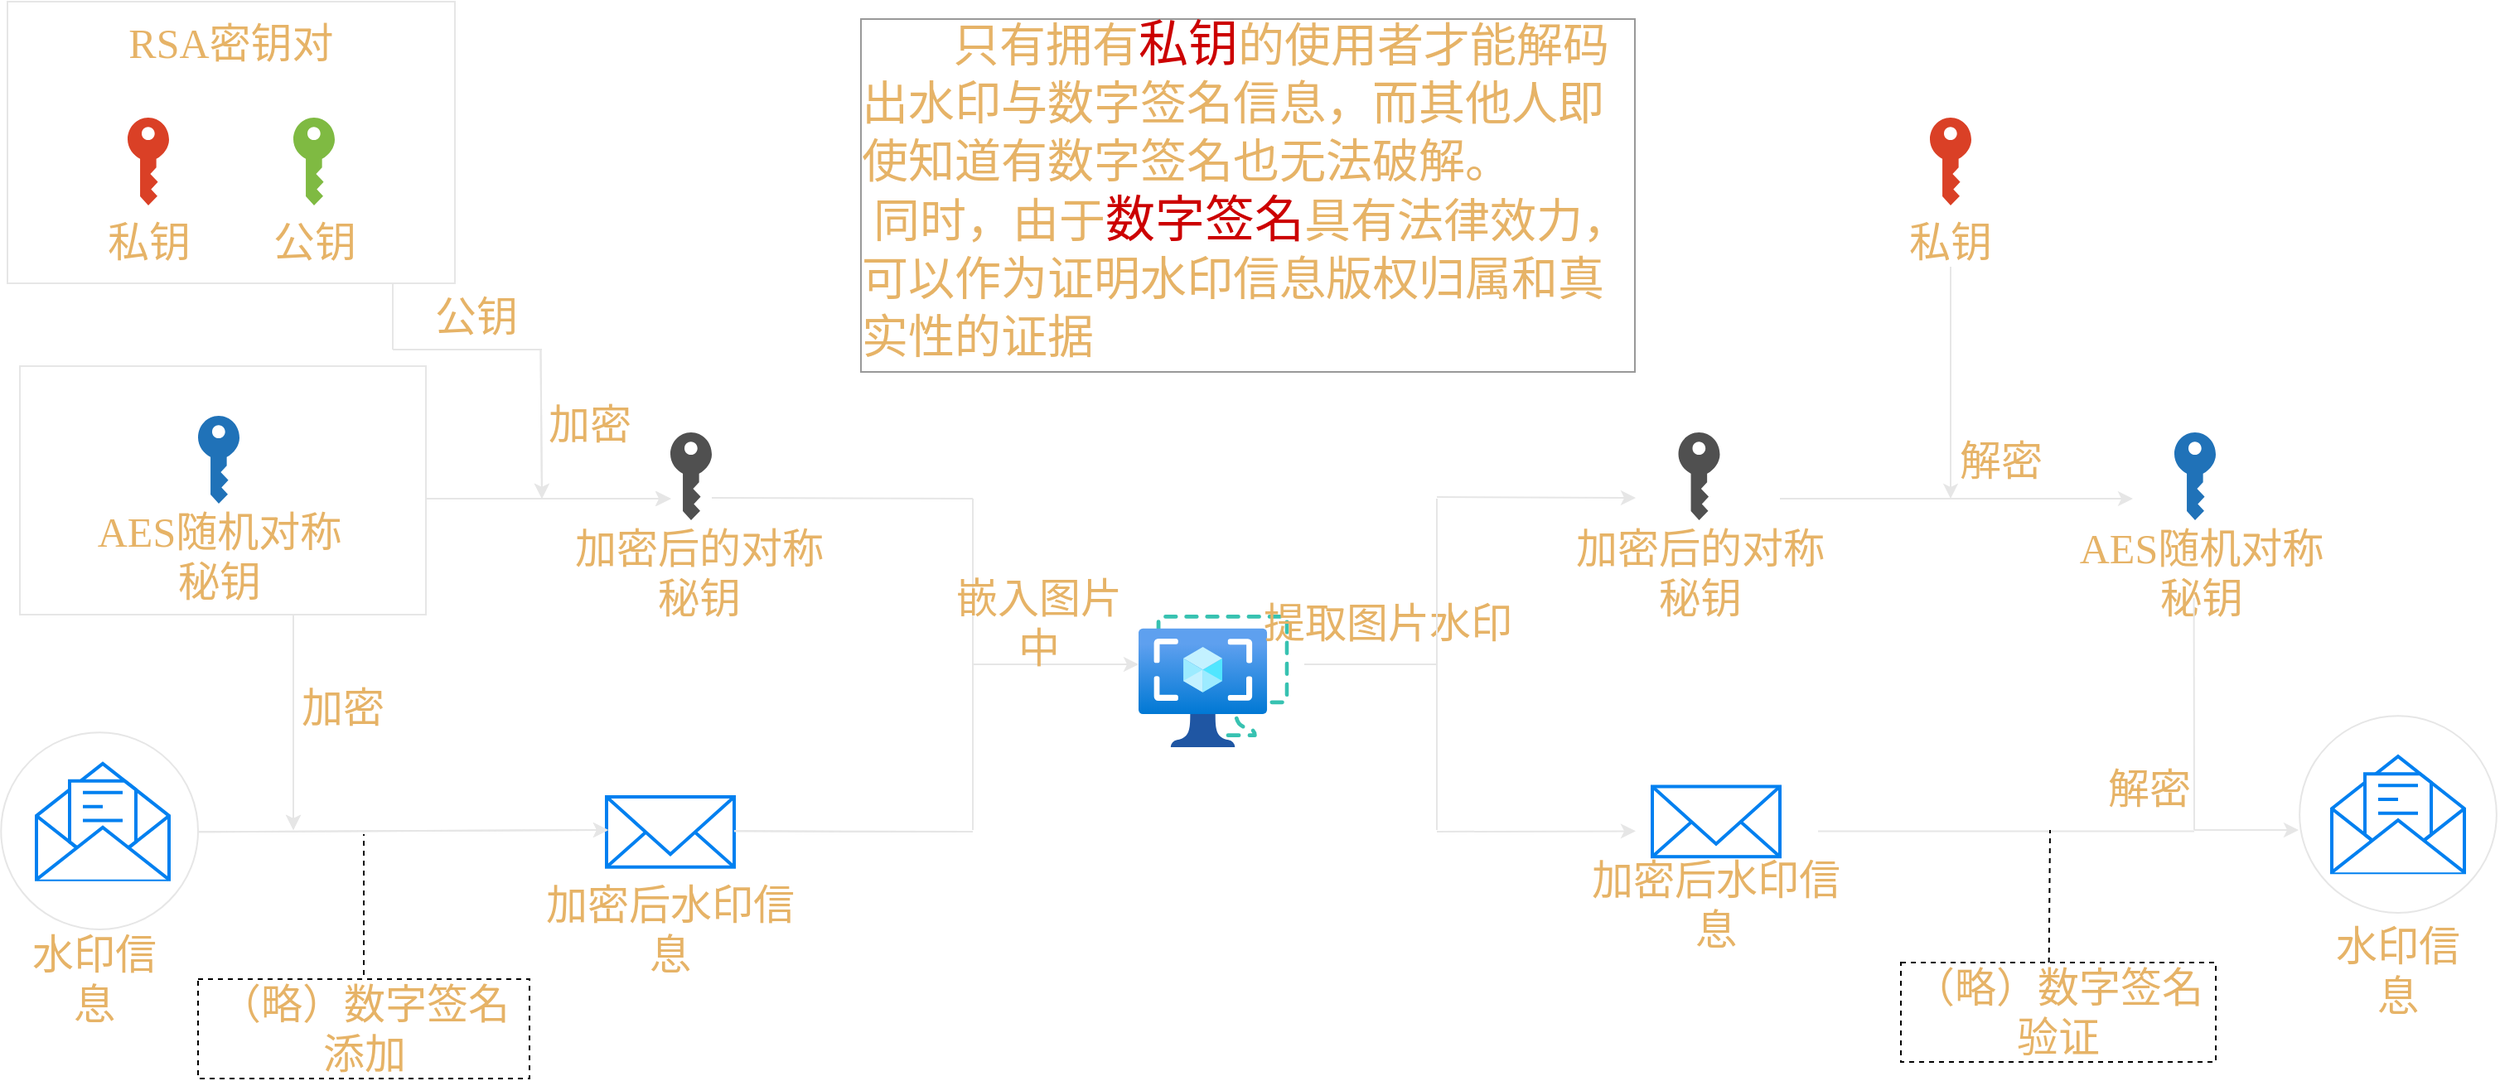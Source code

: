 <mxfile version="21.3.2" type="github">
  <diagram name="第 1 页" id="9ZQMBSNqEJyWweOZvk2d">
    <mxGraphModel dx="2571" dy="1174" grid="1" gridSize="10" guides="1" tooltips="1" connect="1" arrows="1" fold="1" page="1" pageScale="1" pageWidth="827" pageHeight="1169" background="none" math="0" shadow="0">
      <root>
        <mxCell id="0" />
        <mxCell id="1" parent="0" />
        <mxCell id="jOD9YhsrQ2TTCiBh0nuF-65" value="" style="ellipse;whiteSpace=wrap;html=1;aspect=fixed;rounded=0;fontFamily=得意黑;fontSize=25;fontColor=#999999;fillColor=none;gradientColor=none;strokeColor=#E6E6E6;" parent="1" vertex="1">
          <mxGeometry x="640.57" y="831.14" width="118.86" height="118.86" as="geometry" />
        </mxCell>
        <mxCell id="jOD9YhsrQ2TTCiBh0nuF-58" value="&lt;font style=&quot;font-size: 25px;&quot;&gt;（略）数字签名添加&lt;/font&gt;" style="rounded=0;whiteSpace=wrap;html=1;fontFamily=得意黑;fontSize=25;fontColor=#E6B367;fillColor=none;gradientColor=none;dashed=1;" parent="1" vertex="1">
          <mxGeometry x="-627.5" y="990" width="200" height="60" as="geometry" />
        </mxCell>
        <mxCell id="jOD9YhsrQ2TTCiBh0nuF-55" value="" style="rounded=0;whiteSpace=wrap;html=1;fillColor=none;fontFamily=得意黑;fontColor=#E6B367;strokeColor=#E6E6E6;fontSize=25;" parent="1" vertex="1">
          <mxGeometry x="-735" y="620" width="245" height="150" as="geometry" />
        </mxCell>
        <mxCell id="SiklBoxl1QKf5MSxtcTJ-32" style="edgeStyle=orthogonalEdgeStyle;rounded=0;orthogonalLoop=1;jettySize=auto;html=1;fontFamily=得意黑;exitX=1;exitY=0.5;exitDx=0;exitDy=0;fontColor=#E6B367;strokeColor=#E6E6E6;fontSize=25;" parent="1" source="jOD9YhsrQ2TTCiBh0nuF-55" target="SiklBoxl1QKf5MSxtcTJ-17" edge="1">
          <mxGeometry relative="1" as="geometry">
            <Array as="points">
              <mxPoint x="-490" y="700" />
            </Array>
            <mxPoint x="-485" y="700" as="sourcePoint" />
          </mxGeometry>
        </mxCell>
        <mxCell id="SiklBoxl1QKf5MSxtcTJ-9" value="" style="rounded=0;whiteSpace=wrap;html=1;fillColor=none;fontFamily=得意黑;fontColor=#E6B367;strokeColor=#E6E6E6;fontSize=25;" parent="1" vertex="1">
          <mxGeometry x="-742.5" y="400" width="270" height="170" as="geometry" />
        </mxCell>
        <mxCell id="SiklBoxl1QKf5MSxtcTJ-2" value="" style="sketch=0;pointerEvents=1;shadow=0;dashed=0;html=1;strokeColor=none;labelPosition=center;verticalLabelPosition=bottom;verticalAlign=top;outlineConnect=0;align=center;shape=mxgraph.office.security.key_permissions;fillColor=#DA4026;fontFamily=得意黑;fontColor=#E6B367;fontSize=25;" parent="1" vertex="1">
          <mxGeometry x="-670" y="470" width="25" height="53" as="geometry" />
        </mxCell>
        <mxCell id="SiklBoxl1QKf5MSxtcTJ-3" value="" style="sketch=0;pointerEvents=1;shadow=0;dashed=0;html=1;strokeColor=none;labelPosition=center;verticalLabelPosition=bottom;verticalAlign=top;outlineConnect=0;align=center;shape=mxgraph.office.security.key_permissions;fillColor=#7FBA42;fontFamily=得意黑;fontColor=#E6B367;fontSize=25;" parent="1" vertex="1">
          <mxGeometry x="-570" y="470" width="25" height="53" as="geometry" />
        </mxCell>
        <mxCell id="SiklBoxl1QKf5MSxtcTJ-4" value="" style="sketch=0;pointerEvents=1;shadow=0;dashed=0;html=1;strokeColor=none;labelPosition=center;verticalLabelPosition=bottom;verticalAlign=top;outlineConnect=0;align=center;shape=mxgraph.office.security.key_permissions;fillColor=#2072B8;fontFamily=得意黑;fontColor=#E6B367;fontSize=25;" parent="1" vertex="1">
          <mxGeometry x="-627.5" y="650" width="25" height="53" as="geometry" />
        </mxCell>
        <mxCell id="SiklBoxl1QKf5MSxtcTJ-5" value="RSA密钥对" style="text;strokeColor=none;align=center;fillColor=none;html=1;verticalAlign=middle;whiteSpace=wrap;rounded=0;fontFamily=得意黑;fontSize=25;fontStyle=0;fontColor=#E6B367;" parent="1" vertex="1">
          <mxGeometry x="-685" y="400" width="155" height="50" as="geometry" />
        </mxCell>
        <mxCell id="SiklBoxl1QKf5MSxtcTJ-6" value="私钥" style="text;strokeColor=none;align=center;fillColor=none;html=1;verticalAlign=middle;whiteSpace=wrap;rounded=0;fontSize=25;fontFamily=得意黑;fontColor=#E6B367;" parent="1" vertex="1">
          <mxGeometry x="-687.5" y="530" width="60" height="30" as="geometry" />
        </mxCell>
        <mxCell id="SiklBoxl1QKf5MSxtcTJ-7" value="公钥" style="text;strokeColor=none;align=center;fillColor=none;html=1;verticalAlign=middle;whiteSpace=wrap;rounded=0;fontSize=25;fontFamily=得意黑;fontColor=#E6B367;" parent="1" vertex="1">
          <mxGeometry x="-587.5" y="530" width="60" height="29" as="geometry" />
        </mxCell>
        <mxCell id="SiklBoxl1QKf5MSxtcTJ-11" value="AES随机对称秘钥" style="text;strokeColor=none;align=center;fillColor=none;html=1;verticalAlign=middle;whiteSpace=wrap;rounded=0;fontFamily=得意黑;fontSize=25;fontColor=#E6B367;" parent="1" vertex="1">
          <mxGeometry x="-696.25" y="720" width="162.5" height="30" as="geometry" />
        </mxCell>
        <mxCell id="SiklBoxl1QKf5MSxtcTJ-16" value="&lt;font style=&quot;font-size: 25px;&quot;&gt;加密&lt;/font&gt;" style="text;strokeColor=none;align=center;fillColor=none;html=1;verticalAlign=middle;whiteSpace=wrap;rounded=0;fontFamily=得意黑;fontColor=#E6B367;fontSize=25;" parent="1" vertex="1">
          <mxGeometry x="-420.75" y="640" width="60" height="30" as="geometry" />
        </mxCell>
        <mxCell id="SiklBoxl1QKf5MSxtcTJ-17" value="" style="sketch=0;pointerEvents=1;shadow=0;dashed=0;html=1;strokeColor=none;fillColor=#505050;labelPosition=center;verticalLabelPosition=bottom;verticalAlign=top;outlineConnect=0;align=center;shape=mxgraph.office.security.key_permissions;fontFamily=得意黑;fontColor=#E6B367;fontSize=25;" parent="1" vertex="1">
          <mxGeometry x="-342.5" y="660" width="25" height="53" as="geometry" />
        </mxCell>
        <mxCell id="SiklBoxl1QKf5MSxtcTJ-19" value="加密后的对称秘钥" style="text;strokeColor=none;align=center;fillColor=none;html=1;verticalAlign=middle;whiteSpace=wrap;rounded=0;fontSize=25;fontFamily=得意黑;fontColor=#E6B367;" parent="1" vertex="1">
          <mxGeometry x="-410" y="730" width="170" height="30" as="geometry" />
        </mxCell>
        <mxCell id="SiklBoxl1QKf5MSxtcTJ-20" value="" style="html=1;verticalLabelPosition=bottom;align=center;labelBackgroundColor=#ffffff;verticalAlign=top;strokeWidth=2;strokeColor=#0080F0;shadow=0;dashed=0;shape=mxgraph.ios7.icons.envelope_(message);fontFamily=得意黑;fontColor=#E6B367;fontSize=25;" parent="1" vertex="1">
          <mxGeometry x="-725" y="859.92" width="80" height="70" as="geometry" />
        </mxCell>
        <mxCell id="SiklBoxl1QKf5MSxtcTJ-22" value="&lt;font style=&quot;font-size: 25px;&quot;&gt;加密&lt;/font&gt;" style="text;strokeColor=none;align=center;fillColor=none;html=1;verticalAlign=middle;whiteSpace=wrap;rounded=0;fontFamily=得意黑;fontColor=#E6B367;fontSize=25;" parent="1" vertex="1">
          <mxGeometry x="-570" y="811.14" width="60" height="30" as="geometry" />
        </mxCell>
        <mxCell id="SiklBoxl1QKf5MSxtcTJ-25" value="" style="html=1;verticalLabelPosition=bottom;align=center;labelBackgroundColor=#ffffff;verticalAlign=top;strokeWidth=2;strokeColor=#0080F0;shadow=0;dashed=0;shape=mxgraph.ios7.icons.mail;aspect=fixed;fontFamily=得意黑;fontColor=#E6B367;fontSize=25;" parent="1" vertex="1">
          <mxGeometry x="-381" y="880" width="77" height="42.35" as="geometry" />
        </mxCell>
        <mxCell id="SiklBoxl1QKf5MSxtcTJ-34" value="&lt;font style=&quot;font-size: 25px;&quot;&gt;水印信息&lt;/font&gt;" style="text;strokeColor=none;align=center;fillColor=none;html=1;verticalAlign=middle;whiteSpace=wrap;rounded=0;fontFamily=得意黑;fontColor=#E6B367;fontSize=25;" parent="1" vertex="1">
          <mxGeometry x="-735" y="974.96" width="90" height="30" as="geometry" />
        </mxCell>
        <mxCell id="SiklBoxl1QKf5MSxtcTJ-35" value="&lt;font style=&quot;font-size: 25px;&quot;&gt;加密后水印信息&lt;/font&gt;" style="text;strokeColor=none;align=center;fillColor=none;html=1;verticalAlign=middle;whiteSpace=wrap;rounded=0;fontFamily=得意黑;fontColor=#E6B367;fontSize=25;" parent="1" vertex="1">
          <mxGeometry x="-420.75" y="944.96" width="156.5" height="30" as="geometry" />
        </mxCell>
        <mxCell id="SiklBoxl1QKf5MSxtcTJ-36" value="" style="image;aspect=fixed;html=1;points=[];align=center;fontSize=25;image=img/lib/azure2/compute/Image_Templates.svg;fontFamily=得意黑;fontColor=#E6B367;" parent="1" vertex="1">
          <mxGeometry x="-60" y="770" width="90.75" height="80" as="geometry" />
        </mxCell>
        <mxCell id="jOD9YhsrQ2TTCiBh0nuF-3" value="" style="sketch=0;pointerEvents=1;shadow=0;dashed=0;html=1;strokeColor=none;fillColor=#505050;labelPosition=center;verticalLabelPosition=bottom;verticalAlign=top;outlineConnect=0;align=center;shape=mxgraph.office.security.key_permissions;fontFamily=得意黑;fontColor=#E6B367;fontSize=25;" parent="1" vertex="1">
          <mxGeometry x="265.75" y="660" width="25" height="53" as="geometry" />
        </mxCell>
        <mxCell id="jOD9YhsrQ2TTCiBh0nuF-4" value="加密后的对称秘钥" style="text;strokeColor=none;align=center;fillColor=none;html=1;verticalAlign=middle;whiteSpace=wrap;rounded=0;fontSize=25;fontFamily=得意黑;fontColor=#E6B367;" parent="1" vertex="1">
          <mxGeometry x="198.25" y="730" width="161.75" height="30" as="geometry" />
        </mxCell>
        <mxCell id="jOD9YhsrQ2TTCiBh0nuF-5" value="" style="html=1;verticalLabelPosition=bottom;align=center;labelBackgroundColor=#ffffff;verticalAlign=top;strokeWidth=2;strokeColor=#0080F0;shadow=0;dashed=0;shape=mxgraph.ios7.icons.mail;aspect=fixed;fontFamily=得意黑;fontColor=#E6B367;fontSize=25;" parent="1" vertex="1">
          <mxGeometry x="250" y="873.75" width="77" height="42.35" as="geometry" />
        </mxCell>
        <mxCell id="jOD9YhsrQ2TTCiBh0nuF-6" value="&lt;font style=&quot;font-size: 25px;&quot;&gt;加密后水印信息&lt;/font&gt;" style="text;strokeColor=none;align=center;fillColor=none;html=1;verticalAlign=middle;whiteSpace=wrap;rounded=0;fontFamily=得意黑;fontColor=#E6B367;fontSize=25;" parent="1" vertex="1">
          <mxGeometry x="210.25" y="930" width="156.5" height="30" as="geometry" />
        </mxCell>
        <mxCell id="jOD9YhsrQ2TTCiBh0nuF-12" value="" style="endArrow=none;html=1;rounded=0;fontColor=#999999;strokeColor=#E6E6E6;fontSize=25;" parent="1" edge="1">
          <mxGeometry width="50" height="50" relative="1" as="geometry">
            <mxPoint x="-317.5" y="699.5" as="sourcePoint" />
            <mxPoint x="-160" y="700" as="targetPoint" />
          </mxGeometry>
        </mxCell>
        <mxCell id="jOD9YhsrQ2TTCiBh0nuF-13" value="" style="endArrow=none;html=1;rounded=0;fontColor=#999999;strokeColor=#E6E6E6;fontSize=25;" parent="1" edge="1">
          <mxGeometry width="50" height="50" relative="1" as="geometry">
            <mxPoint x="-160" y="800" as="sourcePoint" />
            <mxPoint x="-160" y="700" as="targetPoint" />
            <Array as="points" />
          </mxGeometry>
        </mxCell>
        <mxCell id="jOD9YhsrQ2TTCiBh0nuF-14" value="" style="endArrow=classic;html=1;rounded=0;fontColor=#999999;strokeColor=#E6E6E6;fontSize=25;" parent="1" edge="1">
          <mxGeometry width="50" height="50" relative="1" as="geometry">
            <mxPoint x="-160" y="800" as="sourcePoint" />
            <mxPoint x="-60" y="800" as="targetPoint" />
          </mxGeometry>
        </mxCell>
        <mxCell id="jOD9YhsrQ2TTCiBh0nuF-17" value="" style="endArrow=none;html=1;rounded=0;fontColor=#E6B367;strokeColor=#E6E6E6;fontSize=25;" parent="1" edge="1">
          <mxGeometry width="50" height="50" relative="1" as="geometry">
            <mxPoint x="-304" y="900.67" as="sourcePoint" />
            <mxPoint x="-160" y="901" as="targetPoint" />
          </mxGeometry>
        </mxCell>
        <mxCell id="jOD9YhsrQ2TTCiBh0nuF-18" value="" style="endArrow=none;html=1;rounded=0;fontColor=#999999;strokeColor=#E6E6E6;fontSize=25;" parent="1" edge="1">
          <mxGeometry width="50" height="50" relative="1" as="geometry">
            <mxPoint x="-160" y="900" as="sourcePoint" />
            <mxPoint x="-160" y="800" as="targetPoint" />
          </mxGeometry>
        </mxCell>
        <mxCell id="jOD9YhsrQ2TTCiBh0nuF-20" value="" style="endArrow=none;html=1;rounded=0;fontColor=#999999;strokeColor=#E6E6E6;fontSize=25;" parent="1" edge="1">
          <mxGeometry width="50" height="50" relative="1" as="geometry">
            <mxPoint x="40" y="800" as="sourcePoint" />
            <mxPoint x="120" y="800" as="targetPoint" />
          </mxGeometry>
        </mxCell>
        <mxCell id="jOD9YhsrQ2TTCiBh0nuF-44" value="&lt;font style=&quot;font-size: 25px;&quot; face=&quot;得意黑&quot;&gt;提取图片水印&lt;/font&gt;" style="edgeLabel;html=1;align=center;verticalAlign=middle;resizable=0;points=[];labelBackgroundColor=none;fontColor=#E6B367;fontSize=25;" parent="jOD9YhsrQ2TTCiBh0nuF-20" vertex="1" connectable="0">
          <mxGeometry x="-0.386" y="3" relative="1" as="geometry">
            <mxPoint x="25" y="-22" as="offset" />
          </mxGeometry>
        </mxCell>
        <mxCell id="jOD9YhsrQ2TTCiBh0nuF-22" value="" style="endArrow=classic;html=1;rounded=0;fontColor=#999999;strokeColor=#E6E6E6;fontSize=25;" parent="1" edge="1">
          <mxGeometry width="50" height="50" relative="1" as="geometry">
            <mxPoint x="120" y="699" as="sourcePoint" />
            <mxPoint x="240" y="699.5" as="targetPoint" />
          </mxGeometry>
        </mxCell>
        <mxCell id="jOD9YhsrQ2TTCiBh0nuF-23" value="" style="endArrow=none;html=1;rounded=0;fontColor=#999999;strokeColor=#E6E6E6;fontSize=25;" parent="1" edge="1">
          <mxGeometry width="50" height="50" relative="1" as="geometry">
            <mxPoint x="120" y="800" as="sourcePoint" />
            <mxPoint x="120" y="700" as="targetPoint" />
            <Array as="points" />
          </mxGeometry>
        </mxCell>
        <mxCell id="jOD9YhsrQ2TTCiBh0nuF-24" value="" style="endArrow=none;html=1;rounded=0;fontColor=#999999;strokeColor=#E6E6E6;fontSize=25;" parent="1" edge="1">
          <mxGeometry width="50" height="50" relative="1" as="geometry">
            <mxPoint x="120" y="900" as="sourcePoint" />
            <mxPoint x="120" y="800" as="targetPoint" />
          </mxGeometry>
        </mxCell>
        <mxCell id="jOD9YhsrQ2TTCiBh0nuF-26" value="" style="endArrow=classic;html=1;rounded=0;fontColor=#999999;strokeColor=#E6E6E6;fontSize=25;" parent="1" edge="1">
          <mxGeometry width="50" height="50" relative="1" as="geometry">
            <mxPoint x="120" y="901" as="sourcePoint" />
            <mxPoint x="240" y="900.67" as="targetPoint" />
          </mxGeometry>
        </mxCell>
        <mxCell id="jOD9YhsrQ2TTCiBh0nuF-27" value="" style="sketch=0;pointerEvents=1;shadow=0;dashed=0;html=1;strokeColor=none;labelPosition=center;verticalLabelPosition=bottom;verticalAlign=top;outlineConnect=0;align=center;shape=mxgraph.office.security.key_permissions;fillColor=#2072B8;fontFamily=得意黑;fontColor=#E6B367;fontSize=25;" parent="1" vertex="1">
          <mxGeometry x="565" y="660" width="25" height="53" as="geometry" />
        </mxCell>
        <mxCell id="jOD9YhsrQ2TTCiBh0nuF-28" value="AES随机对称秘钥" style="text;strokeColor=none;align=center;fillColor=none;html=1;verticalAlign=middle;whiteSpace=wrap;rounded=0;fontFamily=得意黑;fontSize=25;fontColor=#E6B367;" parent="1" vertex="1">
          <mxGeometry x="500" y="730" width="162.5" height="30" as="geometry" />
        </mxCell>
        <mxCell id="jOD9YhsrQ2TTCiBh0nuF-29" value="" style="endArrow=classic;html=1;rounded=0;fontColor=#999999;strokeColor=#E6E6E6;fontSize=25;" parent="1" edge="1">
          <mxGeometry width="50" height="50" relative="1" as="geometry">
            <mxPoint x="327" y="700" as="sourcePoint" />
            <mxPoint x="540" y="700" as="targetPoint" />
          </mxGeometry>
        </mxCell>
        <mxCell id="jOD9YhsrQ2TTCiBh0nuF-30" value="" style="sketch=0;pointerEvents=1;shadow=0;dashed=0;html=1;strokeColor=none;labelPosition=center;verticalLabelPosition=bottom;verticalAlign=top;outlineConnect=0;align=center;shape=mxgraph.office.security.key_permissions;fillColor=#DA4026;fontFamily=得意黑;fontColor=#E6B367;fontSize=25;" parent="1" vertex="1">
          <mxGeometry x="417.5" y="470" width="25" height="53" as="geometry" />
        </mxCell>
        <mxCell id="jOD9YhsrQ2TTCiBh0nuF-31" value="私钥" style="text;strokeColor=none;align=center;fillColor=none;html=1;verticalAlign=middle;whiteSpace=wrap;rounded=0;fontSize=25;fontFamily=得意黑;fontColor=#E6B367;" parent="1" vertex="1">
          <mxGeometry x="400" y="530" width="60" height="30" as="geometry" />
        </mxCell>
        <mxCell id="jOD9YhsrQ2TTCiBh0nuF-32" value="" style="endArrow=classic;html=1;rounded=0;fontColor=#999999;strokeColor=#E6E6E6;fontSize=25;" parent="1" edge="1">
          <mxGeometry width="50" height="50" relative="1" as="geometry">
            <mxPoint x="430" y="560" as="sourcePoint" />
            <mxPoint x="430" y="700" as="targetPoint" />
          </mxGeometry>
        </mxCell>
        <mxCell id="jOD9YhsrQ2TTCiBh0nuF-33" value="&lt;font style=&quot;font-size: 25px;&quot; face=&quot;得意黑&quot;&gt;解密&lt;/font&gt;" style="edgeLabel;html=1;align=center;verticalAlign=middle;resizable=0;points=[];labelBackgroundColor=none;fontColor=#E6B367;fontSize=25;" parent="jOD9YhsrQ2TTCiBh0nuF-32" vertex="1" connectable="0">
          <mxGeometry x="-0.29" relative="1" as="geometry">
            <mxPoint x="30" y="67" as="offset" />
          </mxGeometry>
        </mxCell>
        <mxCell id="jOD9YhsrQ2TTCiBh0nuF-34" value="" style="endArrow=none;html=1;rounded=0;fontColor=#999999;strokeColor=#E6E6E6;fontSize=25;" parent="1" edge="1">
          <mxGeometry width="50" height="50" relative="1" as="geometry">
            <mxPoint x="350" y="900.76" as="sourcePoint" />
            <mxPoint x="577" y="900.78" as="targetPoint" />
          </mxGeometry>
        </mxCell>
        <mxCell id="jOD9YhsrQ2TTCiBh0nuF-35" value="" style="endArrow=none;html=1;rounded=0;align=right;fontColor=#999999;strokeColor=#E6E6E6;fontSize=25;" parent="1" edge="1">
          <mxGeometry width="50" height="50" relative="1" as="geometry">
            <mxPoint x="577" y="900" as="sourcePoint" />
            <mxPoint x="576.79" y="760" as="targetPoint" />
          </mxGeometry>
        </mxCell>
        <mxCell id="jOD9YhsrQ2TTCiBh0nuF-36" value="" style="endArrow=classic;html=1;rounded=0;fontColor=#999999;strokeColor=#E6E6E6;fontSize=25;" parent="1" edge="1">
          <mxGeometry width="50" height="50" relative="1" as="geometry">
            <mxPoint x="577" y="900" as="sourcePoint" />
            <mxPoint x="640" y="900" as="targetPoint" />
          </mxGeometry>
        </mxCell>
        <mxCell id="jOD9YhsrQ2TTCiBh0nuF-37" value="" style="html=1;verticalLabelPosition=bottom;align=center;labelBackgroundColor=#ffffff;verticalAlign=top;strokeWidth=2;strokeColor=#0080F0;shadow=0;dashed=0;shape=mxgraph.ios7.icons.envelope_(message);fontFamily=得意黑;fontColor=#E6B367;fontSize=25;" parent="1" vertex="1">
          <mxGeometry x="660" y="855.57" width="80" height="70" as="geometry" />
        </mxCell>
        <mxCell id="jOD9YhsrQ2TTCiBh0nuF-38" value="&lt;font style=&quot;font-size: 25px;&quot;&gt;水印信息&lt;/font&gt;" style="text;strokeColor=none;align=center;fillColor=none;html=1;verticalAlign=middle;whiteSpace=wrap;rounded=0;fontFamily=得意黑;fontColor=#E6B367;fontSize=25;" parent="1" vertex="1">
          <mxGeometry x="655" y="970.0" width="90" height="30" as="geometry" />
        </mxCell>
        <mxCell id="jOD9YhsrQ2TTCiBh0nuF-39" value="" style="endArrow=classic;html=1;rounded=0;fontColor=#E6B367;strokeColor=#E6E6E6;fontSize=25;" parent="1" edge="1">
          <mxGeometry width="50" height="50" relative="1" as="geometry">
            <mxPoint x="-570" y="770" as="sourcePoint" />
            <mxPoint x="-570" y="900" as="targetPoint" />
          </mxGeometry>
        </mxCell>
        <mxCell id="jOD9YhsrQ2TTCiBh0nuF-40" value="" style="endArrow=none;html=1;rounded=0;fontColor=#E6B367;strokeColor=#E6E6E6;fontSize=25;" parent="1" edge="1">
          <mxGeometry width="50" height="50" relative="1" as="geometry">
            <mxPoint x="-510" y="610" as="sourcePoint" />
            <mxPoint x="-510" y="570" as="targetPoint" />
          </mxGeometry>
        </mxCell>
        <mxCell id="jOD9YhsrQ2TTCiBh0nuF-41" value="" style="endArrow=none;html=1;rounded=0;fontColor=#E6B367;strokeColor=#E6E6E6;fontSize=25;" parent="1" edge="1">
          <mxGeometry width="50" height="50" relative="1" as="geometry">
            <mxPoint x="-510" y="610" as="sourcePoint" />
            <mxPoint x="-420" y="610" as="targetPoint" />
          </mxGeometry>
        </mxCell>
        <mxCell id="jOD9YhsrQ2TTCiBh0nuF-48" value="&lt;font style=&quot;font-size: 25px;&quot; face=&quot;得意黑&quot;&gt;公钥&lt;/font&gt;" style="edgeLabel;html=1;align=center;verticalAlign=middle;resizable=0;points=[];fontSize=25;labelBackgroundColor=none;fontColor=#E6B367;" parent="jOD9YhsrQ2TTCiBh0nuF-41" vertex="1" connectable="0">
          <mxGeometry x="-0.4" y="-2" relative="1" as="geometry">
            <mxPoint x="23" y="-22" as="offset" />
          </mxGeometry>
        </mxCell>
        <mxCell id="jOD9YhsrQ2TTCiBh0nuF-43" value="" style="endArrow=classic;html=1;rounded=0;fontColor=#E6B367;strokeColor=#E6E6E6;fontSize=25;" parent="1" edge="1">
          <mxGeometry width="50" height="50" relative="1" as="geometry">
            <mxPoint x="-420.75" y="610" as="sourcePoint" />
            <mxPoint x="-420" y="700" as="targetPoint" />
          </mxGeometry>
        </mxCell>
        <mxCell id="jOD9YhsrQ2TTCiBh0nuF-49" value="&lt;font style=&quot;font-size: 25px;&quot;&gt;解密&lt;/font&gt;" style="text;strokeColor=none;align=center;fillColor=none;html=1;verticalAlign=middle;whiteSpace=wrap;rounded=0;fontSize=25;fontFamily=得意黑;fontColor=#E6B367;" parent="1" vertex="1">
          <mxGeometry x="520" y="860" width="60" height="30" as="geometry" />
        </mxCell>
        <mxCell id="jOD9YhsrQ2TTCiBh0nuF-52" value="&lt;div style=&quot;line-height: 250%;&quot;&gt;&lt;p style=&quot;line-height: 250%; margin-top: 0pt; margin-bottom: 0pt; text-indent: 0.5in; direction: ltr; word-break: normal;&quot;&gt;&lt;font face=&quot;华文中宋&quot;&gt;&lt;span style=&quot;font-size: 28px; white-space: pre;&quot;&gt;	&lt;/span&gt;&lt;span style=&quot;font-size: 28px;&quot;&gt;只有拥有&lt;/span&gt;&lt;font style=&quot;font-size: 30px;&quot; color=&quot;#cc0000&quot;&gt;私钥&lt;/font&gt;&lt;span style=&quot;font-size: 28px;&quot;&gt;的使用者才能解码出水印与数字签名信息，而其他人即使知道有数字签名也无法破解。&lt;/span&gt;&lt;/font&gt;&lt;/p&gt;&lt;font face=&quot;华文中宋&quot;&gt;&lt;span style=&quot;font-size: 28px; white-space: pre;&quot;&gt;	&lt;/span&gt;&lt;span style=&quot;font-size: 28px;&quot;&gt;同时，由于&lt;/span&gt;&lt;font style=&quot;font-size: 30px;&quot; color=&quot;#cc0000&quot;&gt;数字签名&lt;/font&gt;&lt;span style=&quot;font-size: 28px;&quot;&gt;具有法律效力，可以作为证明水印信息版权归属和真实性的证据&lt;/span&gt;&lt;/font&gt;&lt;br&gt;&lt;/div&gt;" style="text;whiteSpace=wrap;html=1;fontSize=12;fontFamily=得意黑;fontColor=#E6B367;labelBorderColor=#999999;" parent="1" vertex="1">
          <mxGeometry x="-230" y="403.13" width="470" height="186.87" as="geometry" />
        </mxCell>
        <mxCell id="jOD9YhsrQ2TTCiBh0nuF-59" value="" style="endArrow=none;dashed=1;html=1;rounded=0;fontFamily=得意黑;fontSize=25;fontColor=#E6B367;" parent="1" edge="1">
          <mxGeometry width="50" height="50" relative="1" as="geometry">
            <mxPoint x="-527.5" y="987.48" as="sourcePoint" />
            <mxPoint x="-527.5" y="902.52" as="targetPoint" />
          </mxGeometry>
        </mxCell>
        <mxCell id="jOD9YhsrQ2TTCiBh0nuF-61" value="&lt;font style=&quot;font-size: 25px;&quot;&gt;（略）数字签名验证&lt;/font&gt;" style="rounded=0;whiteSpace=wrap;html=1;fontFamily=得意黑;fontSize=25;fontColor=#E6B367;fillColor=none;gradientColor=none;dashed=1;" parent="1" vertex="1">
          <mxGeometry x="400" y="980" width="190" height="60" as="geometry" />
        </mxCell>
        <mxCell id="jOD9YhsrQ2TTCiBh0nuF-62" value="" style="endArrow=none;dashed=1;html=1;rounded=0;fontFamily=得意黑;fontSize=25;fontColor=#E6B367;" parent="1" edge="1">
          <mxGeometry width="50" height="50" relative="1" as="geometry">
            <mxPoint x="489.33" y="980" as="sourcePoint" />
            <mxPoint x="490" y="900" as="targetPoint" />
          </mxGeometry>
        </mxCell>
        <mxCell id="jOD9YhsrQ2TTCiBh0nuF-63" value="" style="ellipse;whiteSpace=wrap;html=1;aspect=fixed;rounded=0;fontFamily=得意黑;fontSize=25;fontColor=#E6B367;fillColor=none;gradientColor=none;strokeColor=#E6E6E6;" parent="1" vertex="1">
          <mxGeometry x="-746.36" y="841.14" width="118.86" height="118.86" as="geometry" />
        </mxCell>
        <mxCell id="jOD9YhsrQ2TTCiBh0nuF-64" value="" style="endArrow=classic;html=1;rounded=0;fontFamily=得意黑;fontSize=25;fontColor=#E6B367;strokeColor=#E6E6E6;" parent="1" edge="1">
          <mxGeometry width="50" height="50" relative="1" as="geometry">
            <mxPoint x="-627.5" y="901.14" as="sourcePoint" />
            <mxPoint x="-380" y="900" as="targetPoint" />
          </mxGeometry>
        </mxCell>
        <mxCell id="oWFsVL48SAp3ia1KPfoe-1" value="" style="rounded=0;whiteSpace=wrap;html=1;fillColor=none;fontFamily=得意黑;fontColor=#999999;strokeColor=#E6E6E6;fontSize=25;" parent="1" vertex="1">
          <mxGeometry x="-742.5" y="400" width="270" height="170" as="geometry" />
        </mxCell>
        <mxCell id="oWFsVL48SAp3ia1KPfoe-2" value="" style="endArrow=none;html=1;rounded=0;fontColor=#999999;strokeColor=#E6E6E6;fontSize=25;" parent="1" edge="1">
          <mxGeometry width="50" height="50" relative="1" as="geometry">
            <mxPoint x="-510" y="610" as="sourcePoint" />
            <mxPoint x="-510" y="570" as="targetPoint" />
          </mxGeometry>
        </mxCell>
        <mxCell id="oWFsVL48SAp3ia1KPfoe-3" value="" style="endArrow=none;html=1;rounded=0;fontColor=#999999;strokeColor=#E6E6E6;fontSize=25;" parent="1" edge="1">
          <mxGeometry width="50" height="50" relative="1" as="geometry">
            <mxPoint x="-510" y="610" as="sourcePoint" />
            <mxPoint x="-420" y="610" as="targetPoint" />
          </mxGeometry>
        </mxCell>
        <mxCell id="oWFsVL48SAp3ia1KPfoe-5" value="" style="endArrow=classic;html=1;rounded=0;fontColor=#999999;strokeColor=#E6E6E6;fontSize=25;" parent="1" edge="1">
          <mxGeometry width="50" height="50" relative="1" as="geometry">
            <mxPoint x="-420.75" y="610" as="sourcePoint" />
            <mxPoint x="-420" y="700" as="targetPoint" />
          </mxGeometry>
        </mxCell>
        <mxCell id="oWFsVL48SAp3ia1KPfoe-6" value="" style="rounded=0;whiteSpace=wrap;html=1;fillColor=none;fontFamily=得意黑;fontColor=#999999;strokeColor=#E6E6E6;fontSize=25;" parent="1" vertex="1">
          <mxGeometry x="-735" y="620" width="245" height="150" as="geometry" />
        </mxCell>
        <mxCell id="oWFsVL48SAp3ia1KPfoe-7" style="edgeStyle=orthogonalEdgeStyle;rounded=0;orthogonalLoop=1;jettySize=auto;html=1;fontFamily=得意黑;exitX=1;exitY=0.5;exitDx=0;exitDy=0;fontColor=#999999;strokeColor=#E6E6E6;fontSize=25;" parent="1" source="oWFsVL48SAp3ia1KPfoe-6" edge="1">
          <mxGeometry relative="1" as="geometry">
            <Array as="points">
              <mxPoint x="-490" y="700" />
            </Array>
            <mxPoint x="-485" y="700" as="sourcePoint" />
            <mxPoint x="-342" y="700" as="targetPoint" />
          </mxGeometry>
        </mxCell>
        <mxCell id="oWFsVL48SAp3ia1KPfoe-8" value="" style="endArrow=classic;html=1;rounded=0;fontColor=#999999;strokeColor=#E6E6E6;fontSize=25;" parent="1" edge="1">
          <mxGeometry width="50" height="50" relative="1" as="geometry">
            <mxPoint x="-570" y="770" as="sourcePoint" />
            <mxPoint x="-570" y="900" as="targetPoint" />
          </mxGeometry>
        </mxCell>
        <mxCell id="oWFsVL48SAp3ia1KPfoe-9" value="" style="endArrow=classic;html=1;rounded=0;fontFamily=得意黑;fontSize=25;fontColor=#999999;strokeColor=#E6E6E6;" parent="1" edge="1">
          <mxGeometry width="50" height="50" relative="1" as="geometry">
            <mxPoint x="-627.5" y="901.14" as="sourcePoint" />
            <mxPoint x="-380" y="900" as="targetPoint" />
          </mxGeometry>
        </mxCell>
        <mxCell id="oWFsVL48SAp3ia1KPfoe-10" value="" style="endArrow=none;html=1;rounded=0;fontColor=#999999;strokeColor=#E6E6E6;fontSize=25;" parent="1" edge="1">
          <mxGeometry width="50" height="50" relative="1" as="geometry">
            <mxPoint x="-304" y="900.67" as="sourcePoint" />
            <mxPoint x="-160" y="901" as="targetPoint" />
          </mxGeometry>
        </mxCell>
        <mxCell id="SiklBoxl1QKf5MSxtcTJ-43" value="&lt;font style=&quot;font-size: 25px;&quot;&gt;嵌入图片中&lt;/font&gt;" style="text;strokeColor=none;align=center;fillColor=none;html=1;verticalAlign=middle;whiteSpace=wrap;rounded=0;fontFamily=得意黑;fontSize=25;fontColor=#E6B367;" parent="1" vertex="1">
          <mxGeometry x="-180" y="760" width="120" height="30" as="geometry" />
        </mxCell>
      </root>
    </mxGraphModel>
  </diagram>
</mxfile>

